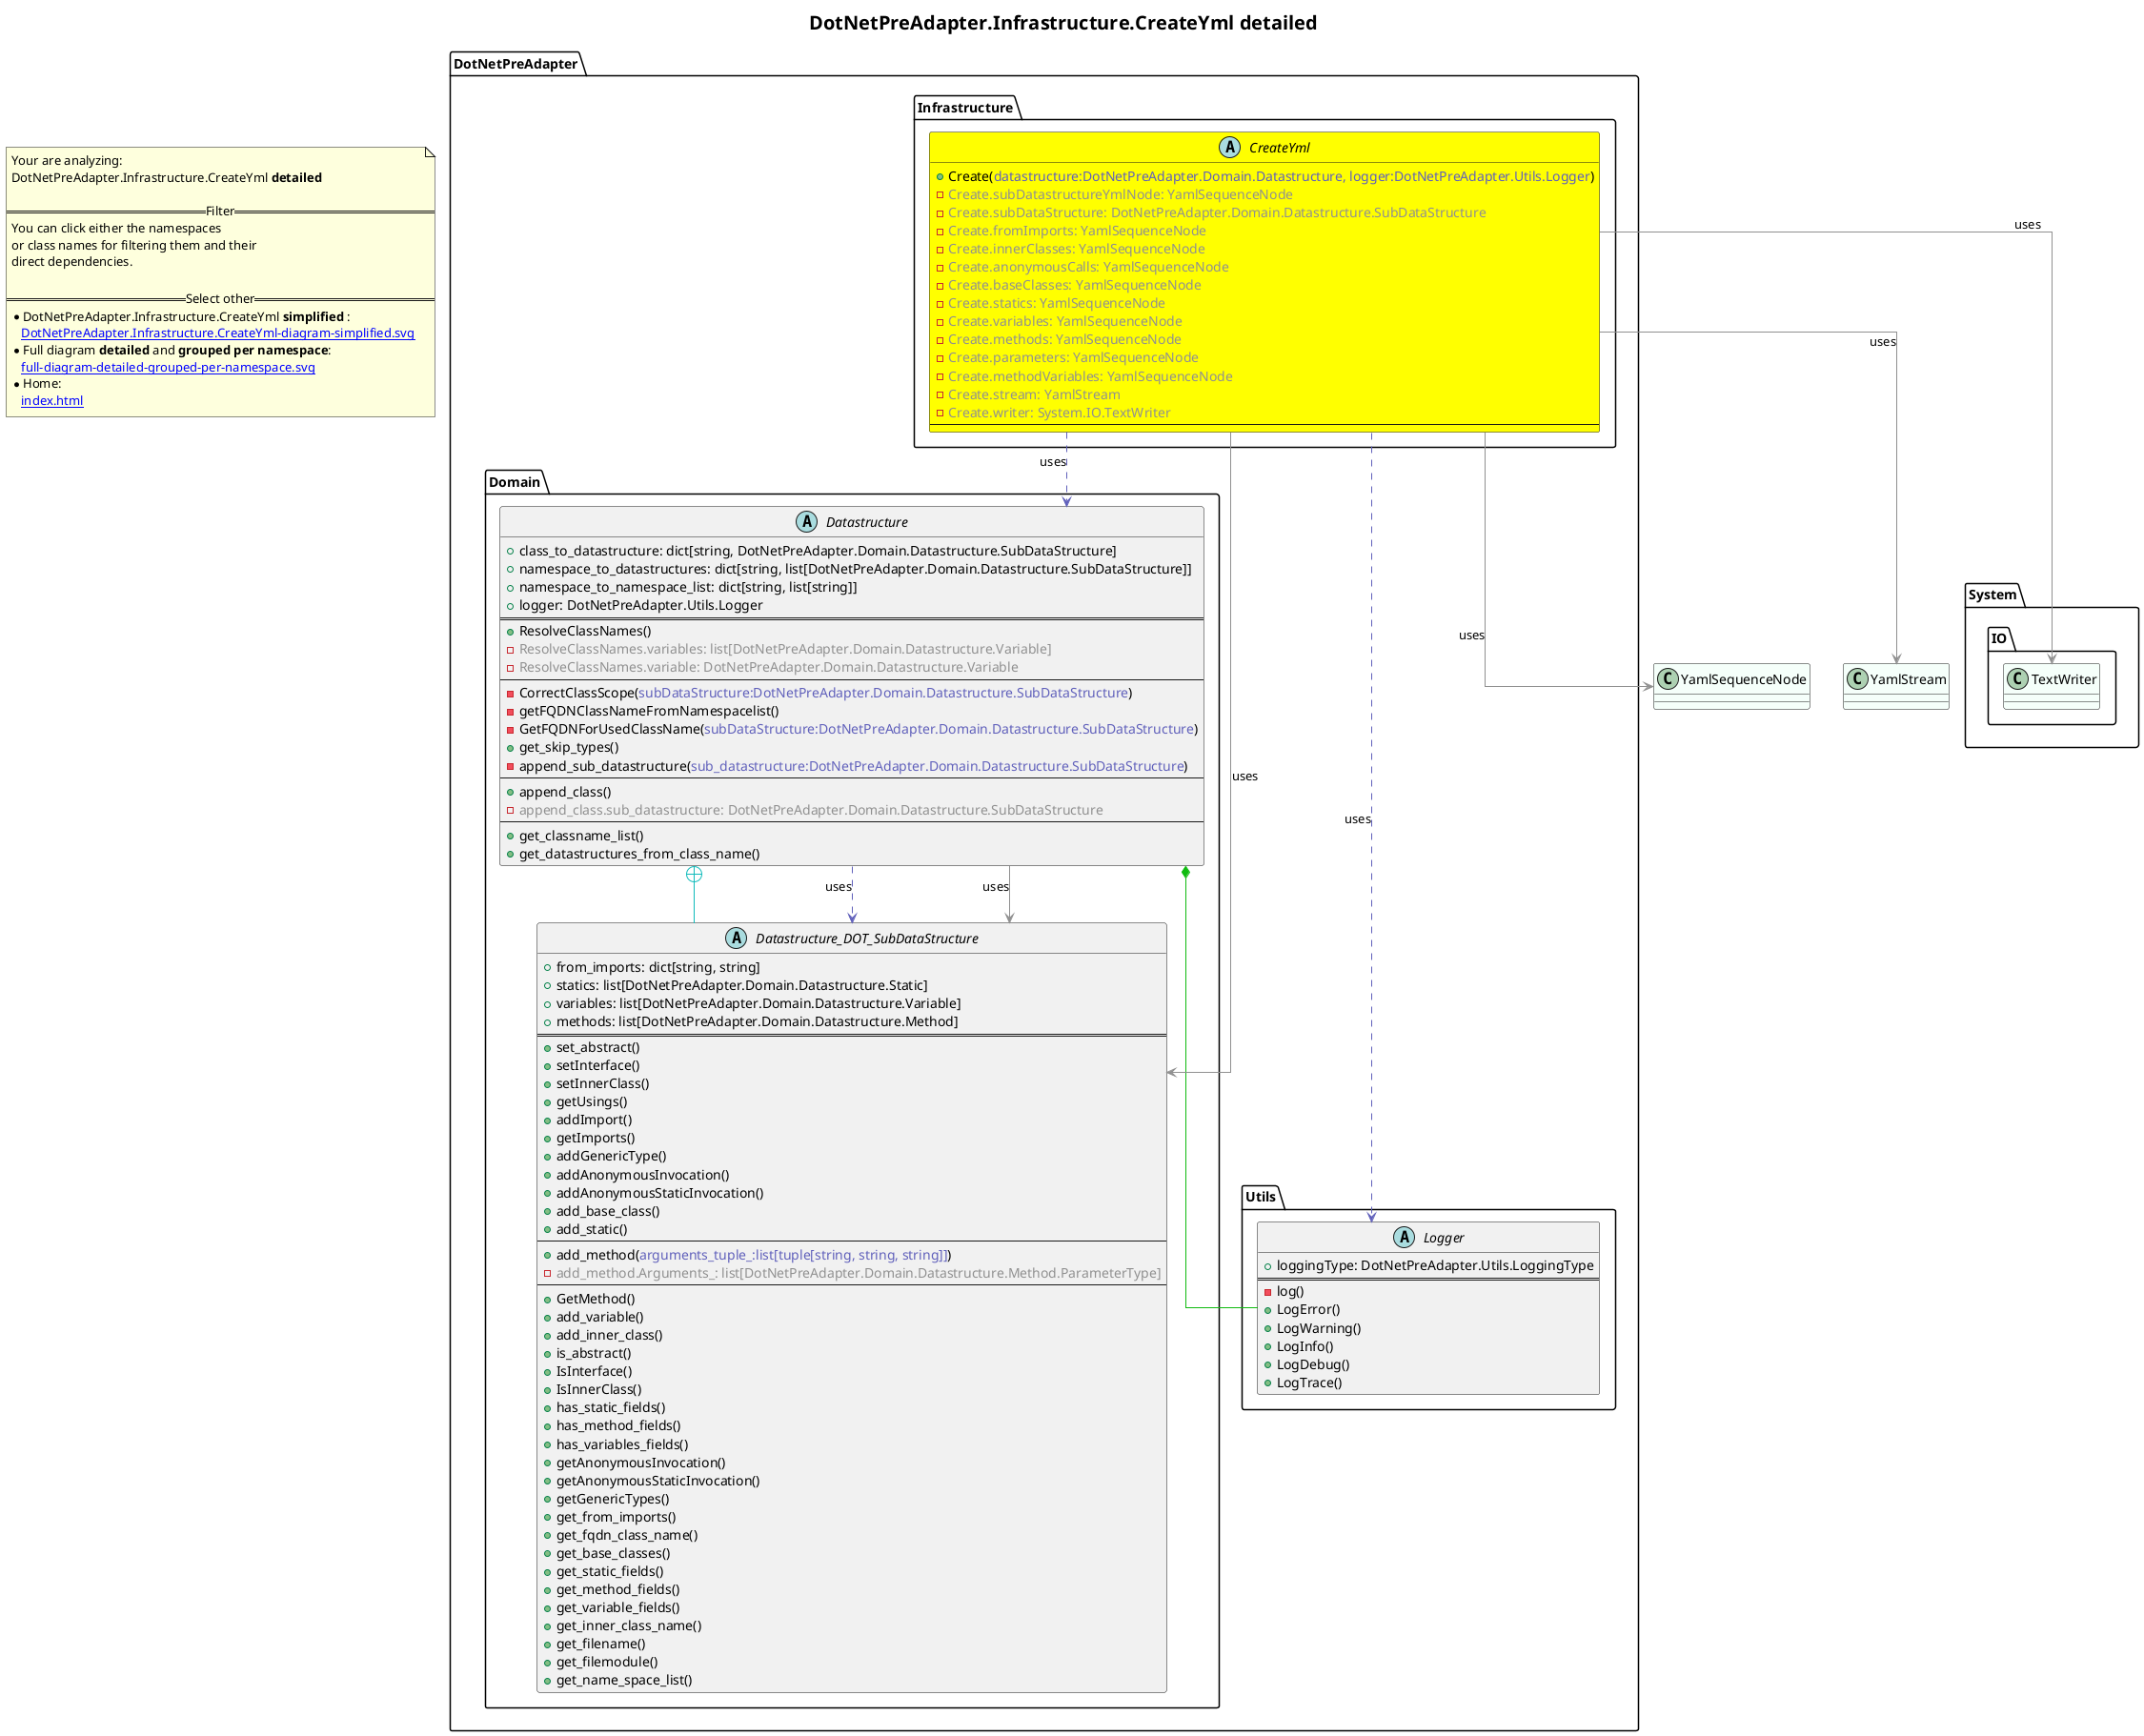 @startuml
skinparam linetype ortho
title <size:20>DotNetPreAdapter.Infrastructure.CreateYml **detailed** </size>
note "Your are analyzing:\nDotNetPreAdapter.Infrastructure.CreateYml **detailed** \n\n==Filter==\nYou can click either the namespaces \nor class names for filtering them and their\ndirect dependencies.\n\n==Select other==\n* DotNetPreAdapter.Infrastructure.CreateYml **simplified** :\n   [[DotNetPreAdapter.Infrastructure.CreateYml-diagram-simplified.svg]]\n* Full diagram **detailed** and **grouped per namespace**:\n   [[full-diagram-detailed-grouped-per-namespace.svg]]\n* Home:\n   [[index.html]]" as FloatingNote
class YamlSequenceNode [[YamlSequenceNode-diagram-detailed.svg]] #MintCream {
}
class YamlStream [[YamlStream-diagram-detailed.svg]] #MintCream {
}
class System.IO.TextWriter [[System.IO.TextWriter-diagram-detailed.svg]] #MintCream {
}
  abstract class DotNetPreAdapter.Domain.Datastructure [[DotNetPreAdapter.Domain.Datastructure-diagram-detailed.svg]]  {
    + class_to_datastructure: dict[string, DotNetPreAdapter.Domain.Datastructure.SubDataStructure]
    + namespace_to_datastructures: dict[string, list[DotNetPreAdapter.Domain.Datastructure.SubDataStructure]]
    + namespace_to_namespace_list: dict[string, list[string]]
    + logger: DotNetPreAdapter.Utils.Logger
==
    + ResolveClassNames(<font color="6060BB"></font>)
    - <font color="909090">ResolveClassNames.variables: list[DotNetPreAdapter.Domain.Datastructure.Variable]</font>
    - <font color="909090">ResolveClassNames.variable: DotNetPreAdapter.Domain.Datastructure.Variable</font>
--
    - CorrectClassScope(<font color="6060BB">subDataStructure:DotNetPreAdapter.Domain.Datastructure.SubDataStructure</font>)
    - getFQDNClassNameFromNamespacelist(<font color="6060BB"></font>)
    - GetFQDNForUsedClassName(<font color="6060BB">subDataStructure:DotNetPreAdapter.Domain.Datastructure.SubDataStructure</font>)
    + get_skip_types(<font color="6060BB"></font>)
    - append_sub_datastructure(<font color="6060BB">sub_datastructure:DotNetPreAdapter.Domain.Datastructure.SubDataStructure</font>)
--
    + append_class(<font color="6060BB"></font>)
    - <font color="909090">append_class.sub_datastructure: DotNetPreAdapter.Domain.Datastructure.SubDataStructure</font>
--
    + get_classname_list(<font color="6060BB"></font>)
    + get_datastructures_from_class_name(<font color="6060BB"></font>)
  }
  abstract class DotNetPreAdapter.Domain.Datastructure_DOT_SubDataStructure [[DotNetPreAdapter.Domain.Datastructure.SubDataStructure-diagram-detailed.svg]]  {
    + from_imports: dict[string, string]
    + statics: list[DotNetPreAdapter.Domain.Datastructure.Static]
    + variables: list[DotNetPreAdapter.Domain.Datastructure.Variable]
    + methods: list[DotNetPreAdapter.Domain.Datastructure.Method]
==
    + set_abstract(<font color="6060BB"></font>)
    + setInterface(<font color="6060BB"></font>)
    + setInnerClass(<font color="6060BB"></font>)
    + getUsings(<font color="6060BB"></font>)
    + addImport(<font color="6060BB"></font>)
    + getImports(<font color="6060BB"></font>)
    + addGenericType(<font color="6060BB"></font>)
    + addAnonymousInvocation(<font color="6060BB"></font>)
    + addAnonymousStaticInvocation(<font color="6060BB"></font>)
    + add_base_class(<font color="6060BB"></font>)
    + add_static(<font color="6060BB"></font>)
--
    + add_method(<font color="6060BB">arguments_tuple_:list[tuple[string, string, string]]</font>)
    - <font color="909090">add_method.Arguments_: list[DotNetPreAdapter.Domain.Datastructure.Method.ParameterType]</font>
--
    + GetMethod(<font color="6060BB"></font>)
    + add_variable(<font color="6060BB"></font>)
    + add_inner_class(<font color="6060BB"></font>)
    + is_abstract(<font color="6060BB"></font>)
    + IsInterface(<font color="6060BB"></font>)
    + IsInnerClass(<font color="6060BB"></font>)
    + has_static_fields(<font color="6060BB"></font>)
    + has_method_fields(<font color="6060BB"></font>)
    + has_variables_fields(<font color="6060BB"></font>)
    + getAnonymousInvocation(<font color="6060BB"></font>)
    + getAnonymousStaticInvocation(<font color="6060BB"></font>)
    + getGenericTypes(<font color="6060BB"></font>)
    + get_from_imports(<font color="6060BB"></font>)
    + get_fqdn_class_name(<font color="6060BB"></font>)
    + get_base_classes(<font color="6060BB"></font>)
    + get_static_fields(<font color="6060BB"></font>)
    + get_method_fields(<font color="6060BB"></font>)
    + get_variable_fields(<font color="6060BB"></font>)
    + get_inner_class_name(<font color="6060BB"></font>)
    + get_filename(<font color="6060BB"></font>)
    + get_filemodule(<font color="6060BB"></font>)
    + get_name_space_list(<font color="6060BB"></font>)
  }
  abstract class DotNetPreAdapter.Infrastructure.CreateYml [[DotNetPreAdapter.Infrastructure.CreateYml-diagram-detailed.svg]] #yellow {
    + Create(<font color="6060BB">datastructure:DotNetPreAdapter.Domain.Datastructure, logger:DotNetPreAdapter.Utils.Logger</font>)
    - <font color="909090">Create.subDatastructureYmlNode: YamlSequenceNode</font>
    - <font color="909090">Create.subDataStructure: DotNetPreAdapter.Domain.Datastructure.SubDataStructure</font>
    - <font color="909090">Create.fromImports: YamlSequenceNode</font>
    - <font color="909090">Create.innerClasses: YamlSequenceNode</font>
    - <font color="909090">Create.anonymousCalls: YamlSequenceNode</font>
    - <font color="909090">Create.baseClasses: YamlSequenceNode</font>
    - <font color="909090">Create.statics: YamlSequenceNode</font>
    - <font color="909090">Create.variables: YamlSequenceNode</font>
    - <font color="909090">Create.methods: YamlSequenceNode</font>
    - <font color="909090">Create.parameters: YamlSequenceNode</font>
    - <font color="909090">Create.methodVariables: YamlSequenceNode</font>
    - <font color="909090">Create.stream: YamlStream</font>
    - <font color="909090">Create.writer: System.IO.TextWriter</font>
--
  }
  abstract class DotNetPreAdapter.Utils.Logger [[DotNetPreAdapter.Utils.Logger-diagram-detailed.svg]]  {
    + loggingType: DotNetPreAdapter.Utils.LoggingType
==
    - log(<font color="6060BB"></font>)
    + LogError(<font color="6060BB"></font>)
    + LogWarning(<font color="6060BB"></font>)
    + LogInfo(<font color="6060BB"></font>)
    + LogDebug(<font color="6060BB"></font>)
    + LogTrace(<font color="6060BB"></font>)
  }
 ' *************************************** 
 ' *************************************** 
 ' *************************************** 
' Class relations extracted from namespace:
' 
' Class relations extracted from namespace:
' DotNetPreAdapter.Domain
DotNetPreAdapter.Domain.Datastructure +-[#10BBBB]- DotNetPreAdapter.Domain.Datastructure_DOT_SubDataStructure 
DotNetPreAdapter.Domain.Datastructure *-[#10BB10]- DotNetPreAdapter.Utils.Logger 
DotNetPreAdapter.Domain.Datastructure .[#6060BB].> DotNetPreAdapter.Domain.Datastructure_DOT_SubDataStructure  : uses 
DotNetPreAdapter.Domain.Datastructure -[#909090]-> DotNetPreAdapter.Domain.Datastructure_DOT_SubDataStructure  : uses 
' Class relations extracted from namespace:
' DotNetPreAdapter.Infrastructure
DotNetPreAdapter.Infrastructure.CreateYml .[#6060BB].> DotNetPreAdapter.Domain.Datastructure  : uses 
DotNetPreAdapter.Infrastructure.CreateYml .[#6060BB].> DotNetPreAdapter.Utils.Logger  : uses 
DotNetPreAdapter.Infrastructure.CreateYml -[#909090]-> YamlSequenceNode  : uses 
DotNetPreAdapter.Infrastructure.CreateYml -[#909090]-> DotNetPreAdapter.Domain.Datastructure_DOT_SubDataStructure  : uses 
DotNetPreAdapter.Infrastructure.CreateYml -[#909090]-> YamlStream  : uses 
DotNetPreAdapter.Infrastructure.CreateYml -[#909090]-> System.IO.TextWriter  : uses 
' Class relations extracted from namespace:
' DotNetPreAdapter.Utils
@enduml